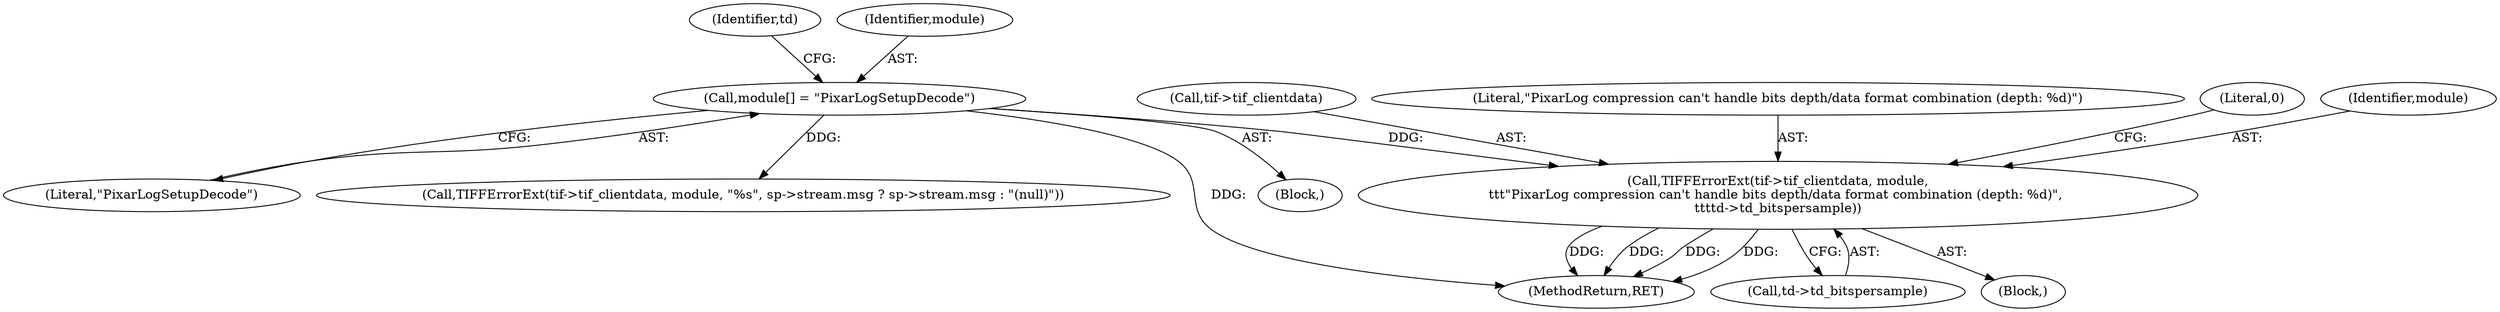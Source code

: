 digraph "0_libtiff_391e77fcd217e78b2c51342ac3ddb7100ecacdd2_0@pointer" {
"1000219" [label="(Call,TIFFErrorExt(tif->tif_clientdata, module,\n\t\t\t\"PixarLog compression can't handle bits depth/data format combination (depth: %d)\", \n\t\t\ttd->td_bitspersample))"];
"1000108" [label="(Call,module[] = \"PixarLogSetupDecode\")"];
"1000239" [label="(Call,TIFFErrorExt(tif->tif_clientdata, module, \"%s\", sp->stream.msg ? sp->stream.msg : \"(null)\"))"];
"1000219" [label="(Call,TIFFErrorExt(tif->tif_clientdata, module,\n\t\t\t\"PixarLog compression can't handle bits depth/data format combination (depth: %d)\", \n\t\t\ttd->td_bitspersample))"];
"1000268" [label="(MethodReturn,RET)"];
"1000108" [label="(Call,module[] = \"PixarLogSetupDecode\")"];
"1000113" [label="(Identifier,td)"];
"1000106" [label="(Block,)"];
"1000225" [label="(Call,td->td_bitspersample)"];
"1000220" [label="(Call,tif->tif_clientdata)"];
"1000224" [label="(Literal,\"PixarLog compression can't handle bits depth/data format combination (depth: %d)\")"];
"1000110" [label="(Literal,\"PixarLogSetupDecode\")"];
"1000218" [label="(Block,)"];
"1000109" [label="(Identifier,module)"];
"1000229" [label="(Literal,0)"];
"1000223" [label="(Identifier,module)"];
"1000219" -> "1000218"  [label="AST: "];
"1000219" -> "1000225"  [label="CFG: "];
"1000220" -> "1000219"  [label="AST: "];
"1000223" -> "1000219"  [label="AST: "];
"1000224" -> "1000219"  [label="AST: "];
"1000225" -> "1000219"  [label="AST: "];
"1000229" -> "1000219"  [label="CFG: "];
"1000219" -> "1000268"  [label="DDG: "];
"1000219" -> "1000268"  [label="DDG: "];
"1000219" -> "1000268"  [label="DDG: "];
"1000219" -> "1000268"  [label="DDG: "];
"1000108" -> "1000219"  [label="DDG: "];
"1000108" -> "1000106"  [label="AST: "];
"1000108" -> "1000110"  [label="CFG: "];
"1000109" -> "1000108"  [label="AST: "];
"1000110" -> "1000108"  [label="AST: "];
"1000113" -> "1000108"  [label="CFG: "];
"1000108" -> "1000268"  [label="DDG: "];
"1000108" -> "1000239"  [label="DDG: "];
}
